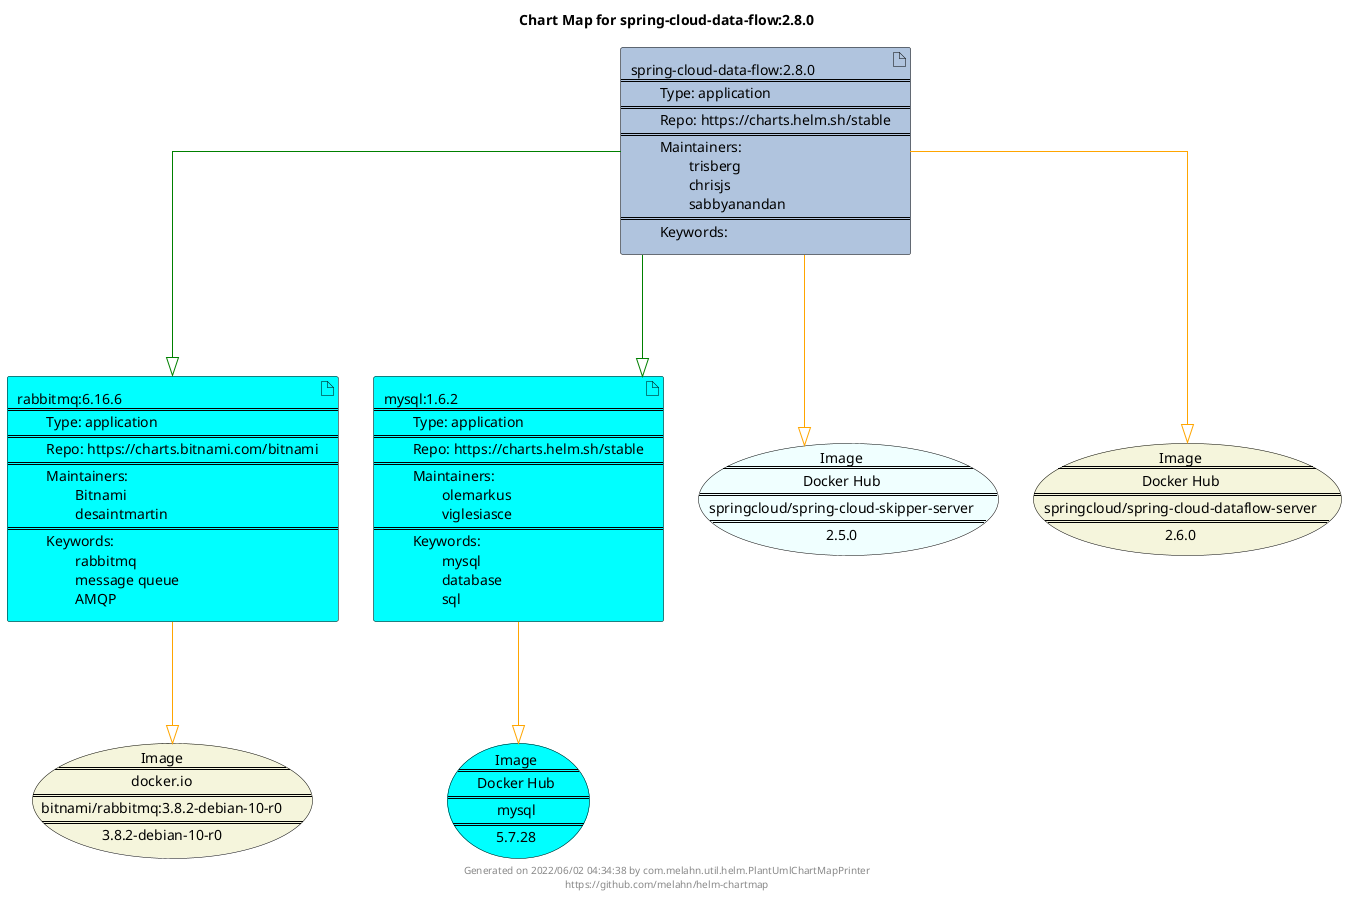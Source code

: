 @startuml
skinparam linetype ortho
skinparam backgroundColor white
skinparam usecaseBorderColor black
skinparam usecaseArrowColor LightSlateGray
skinparam artifactBorderColor black
skinparam artifactArrowColor LightSlateGray

title Chart Map for spring-cloud-data-flow:2.8.0

'There are 3 referenced Helm Charts
artifact "rabbitmq:6.16.6\n====\n\tType: application\n====\n\tRepo: https://charts.bitnami.com/bitnami\n====\n\tMaintainers: \n\t\tBitnami\n\t\tdesaintmartin\n====\n\tKeywords: \n\t\trabbitmq\n\t\tmessage queue\n\t\tAMQP" as rabbitmq_6_16_6 #Aqua
artifact "mysql:1.6.2\n====\n\tType: application\n====\n\tRepo: https://charts.helm.sh/stable\n====\n\tMaintainers: \n\t\tolemarkus\n\t\tviglesiasce\n====\n\tKeywords: \n\t\tmysql\n\t\tdatabase\n\t\tsql" as mysql_1_6_2 #Aqua
artifact "spring-cloud-data-flow:2.8.0\n====\n\tType: application\n====\n\tRepo: https://charts.helm.sh/stable\n====\n\tMaintainers: \n\t\ttrisberg\n\t\tchrisjs\n\t\tsabbyanandan\n====\n\tKeywords: " as spring_cloud_data_flow_2_8_0 #LightSteelBlue

'There are 4 referenced Docker Images
usecase "Image\n====\nDocker Hub\n====\nspringcloud/spring-cloud-skipper-server\n====\n2.5.0" as springcloud_spring_cloud_skipper_server_2_5_0 #Azure
usecase "Image\n====\nDocker Hub\n====\nmysql\n====\n5.7.28" as mysql_5_7_28 #Aqua
usecase "Image\n====\ndocker.io\n====\nbitnami/rabbitmq:3.8.2-debian-10-r0\n====\n3.8.2-debian-10-r0" as docker_io_bitnami_rabbitmq_3_8_2_debian_10_r0 #Beige
usecase "Image\n====\nDocker Hub\n====\nspringcloud/spring-cloud-dataflow-server\n====\n2.6.0" as springcloud_spring_cloud_dataflow_server_2_6_0 #Beige

'Chart Dependencies
spring_cloud_data_flow_2_8_0--[#green]-|>rabbitmq_6_16_6
spring_cloud_data_flow_2_8_0--[#green]-|>mysql_1_6_2
rabbitmq_6_16_6--[#orange]-|>docker_io_bitnami_rabbitmq_3_8_2_debian_10_r0
mysql_1_6_2--[#orange]-|>mysql_5_7_28
spring_cloud_data_flow_2_8_0--[#orange]-|>springcloud_spring_cloud_skipper_server_2_5_0
spring_cloud_data_flow_2_8_0--[#orange]-|>springcloud_spring_cloud_dataflow_server_2_6_0

center footer Generated on 2022/06/02 04:34:38 by com.melahn.util.helm.PlantUmlChartMapPrinter\nhttps://github.com/melahn/helm-chartmap
@enduml
